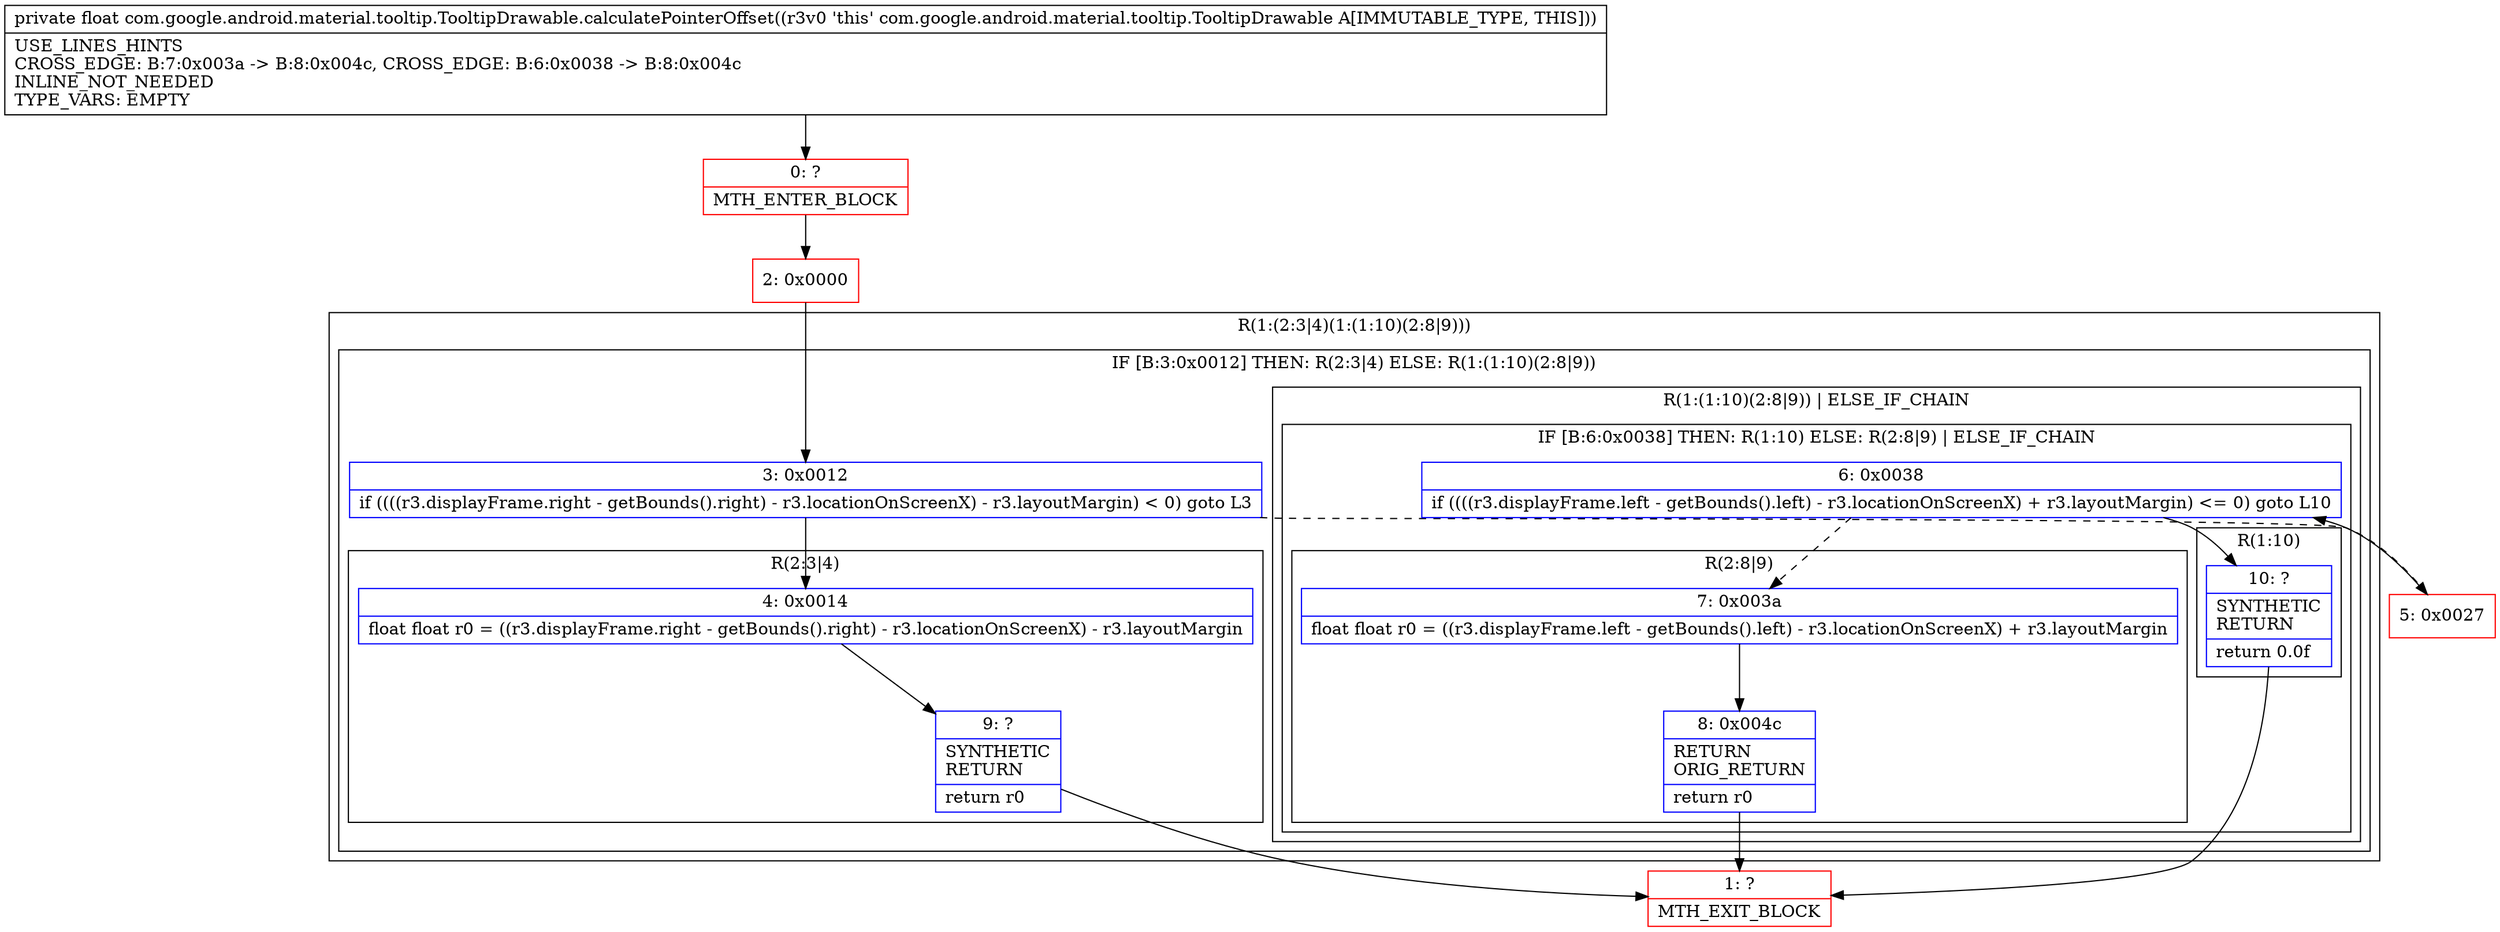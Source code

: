 digraph "CFG forcom.google.android.material.tooltip.TooltipDrawable.calculatePointerOffset()F" {
subgraph cluster_Region_80664259 {
label = "R(1:(2:3|4)(1:(1:10)(2:8|9)))";
node [shape=record,color=blue];
subgraph cluster_IfRegion_1351787847 {
label = "IF [B:3:0x0012] THEN: R(2:3|4) ELSE: R(1:(1:10)(2:8|9))";
node [shape=record,color=blue];
Node_3 [shape=record,label="{3\:\ 0x0012|if ((((r3.displayFrame.right \- getBounds().right) \- r3.locationOnScreenX) \- r3.layoutMargin) \< 0) goto L3\l}"];
subgraph cluster_Region_892510054 {
label = "R(2:3|4)";
node [shape=record,color=blue];
Node_4 [shape=record,label="{4\:\ 0x0014|float float r0 = ((r3.displayFrame.right \- getBounds().right) \- r3.locationOnScreenX) \- r3.layoutMargin\l}"];
Node_9 [shape=record,label="{9\:\ ?|SYNTHETIC\lRETURN\l|return r0\l}"];
}
subgraph cluster_Region_1252192770 {
label = "R(1:(1:10)(2:8|9)) | ELSE_IF_CHAIN\l";
node [shape=record,color=blue];
subgraph cluster_IfRegion_461921764 {
label = "IF [B:6:0x0038] THEN: R(1:10) ELSE: R(2:8|9) | ELSE_IF_CHAIN\l";
node [shape=record,color=blue];
Node_6 [shape=record,label="{6\:\ 0x0038|if ((((r3.displayFrame.left \- getBounds().left) \- r3.locationOnScreenX) + r3.layoutMargin) \<= 0) goto L10\l}"];
subgraph cluster_Region_1761802392 {
label = "R(1:10)";
node [shape=record,color=blue];
Node_10 [shape=record,label="{10\:\ ?|SYNTHETIC\lRETURN\l|return 0.0f\l}"];
}
subgraph cluster_Region_422581269 {
label = "R(2:8|9)";
node [shape=record,color=blue];
Node_7 [shape=record,label="{7\:\ 0x003a|float float r0 = ((r3.displayFrame.left \- getBounds().left) \- r3.locationOnScreenX) + r3.layoutMargin\l}"];
Node_8 [shape=record,label="{8\:\ 0x004c|RETURN\lORIG_RETURN\l|return r0\l}"];
}
}
}
}
}
Node_0 [shape=record,color=red,label="{0\:\ ?|MTH_ENTER_BLOCK\l}"];
Node_2 [shape=record,color=red,label="{2\:\ 0x0000}"];
Node_1 [shape=record,color=red,label="{1\:\ ?|MTH_EXIT_BLOCK\l}"];
Node_5 [shape=record,color=red,label="{5\:\ 0x0027}"];
MethodNode[shape=record,label="{private float com.google.android.material.tooltip.TooltipDrawable.calculatePointerOffset((r3v0 'this' com.google.android.material.tooltip.TooltipDrawable A[IMMUTABLE_TYPE, THIS]))  | USE_LINES_HINTS\lCROSS_EDGE: B:7:0x003a \-\> B:8:0x004c, CROSS_EDGE: B:6:0x0038 \-\> B:8:0x004c\lINLINE_NOT_NEEDED\lTYPE_VARS: EMPTY\l}"];
MethodNode -> Node_0;Node_3 -> Node_4;
Node_3 -> Node_5[style=dashed];
Node_4 -> Node_9;
Node_9 -> Node_1;
Node_6 -> Node_7[style=dashed];
Node_6 -> Node_10;
Node_10 -> Node_1;
Node_7 -> Node_8;
Node_8 -> Node_1;
Node_0 -> Node_2;
Node_2 -> Node_3;
Node_5 -> Node_6;
}

